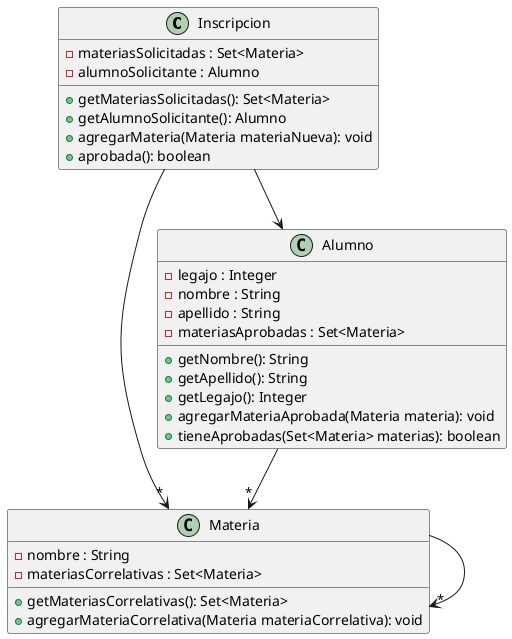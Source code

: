 @startuml

Inscripcion --> "*" Materia
Materia --> "*" Materia
Inscripcion --> Alumno
Alumno --> "*" Materia

class Inscripcion {
    - materiasSolicitadas : Set<Materia>
    - alumnoSolicitante : Alumno

    + getMateriasSolicitadas(): Set<Materia>
    + getAlumnoSolicitante(): Alumno
    + agregarMateria(Materia materiaNueva): void
    + aprobada(): boolean
}

class Alumno {
    - legajo : Integer
    - nombre : String
    - apellido : String
    - materiasAprobadas : Set<Materia>

    + getNombre(): String
    + getApellido(): String
    + getLegajo(): Integer
    + agregarMateriaAprobada(Materia materia): void
    + tieneAprobadas(Set<Materia> materias): boolean
}

class Materia {
    - nombre : String
    - materiasCorrelativas : Set<Materia>

    + getMateriasCorrelativas(): Set<Materia>
    + agregarMateriaCorrelativa(Materia materiaCorrelativa): void
}
@enduml
